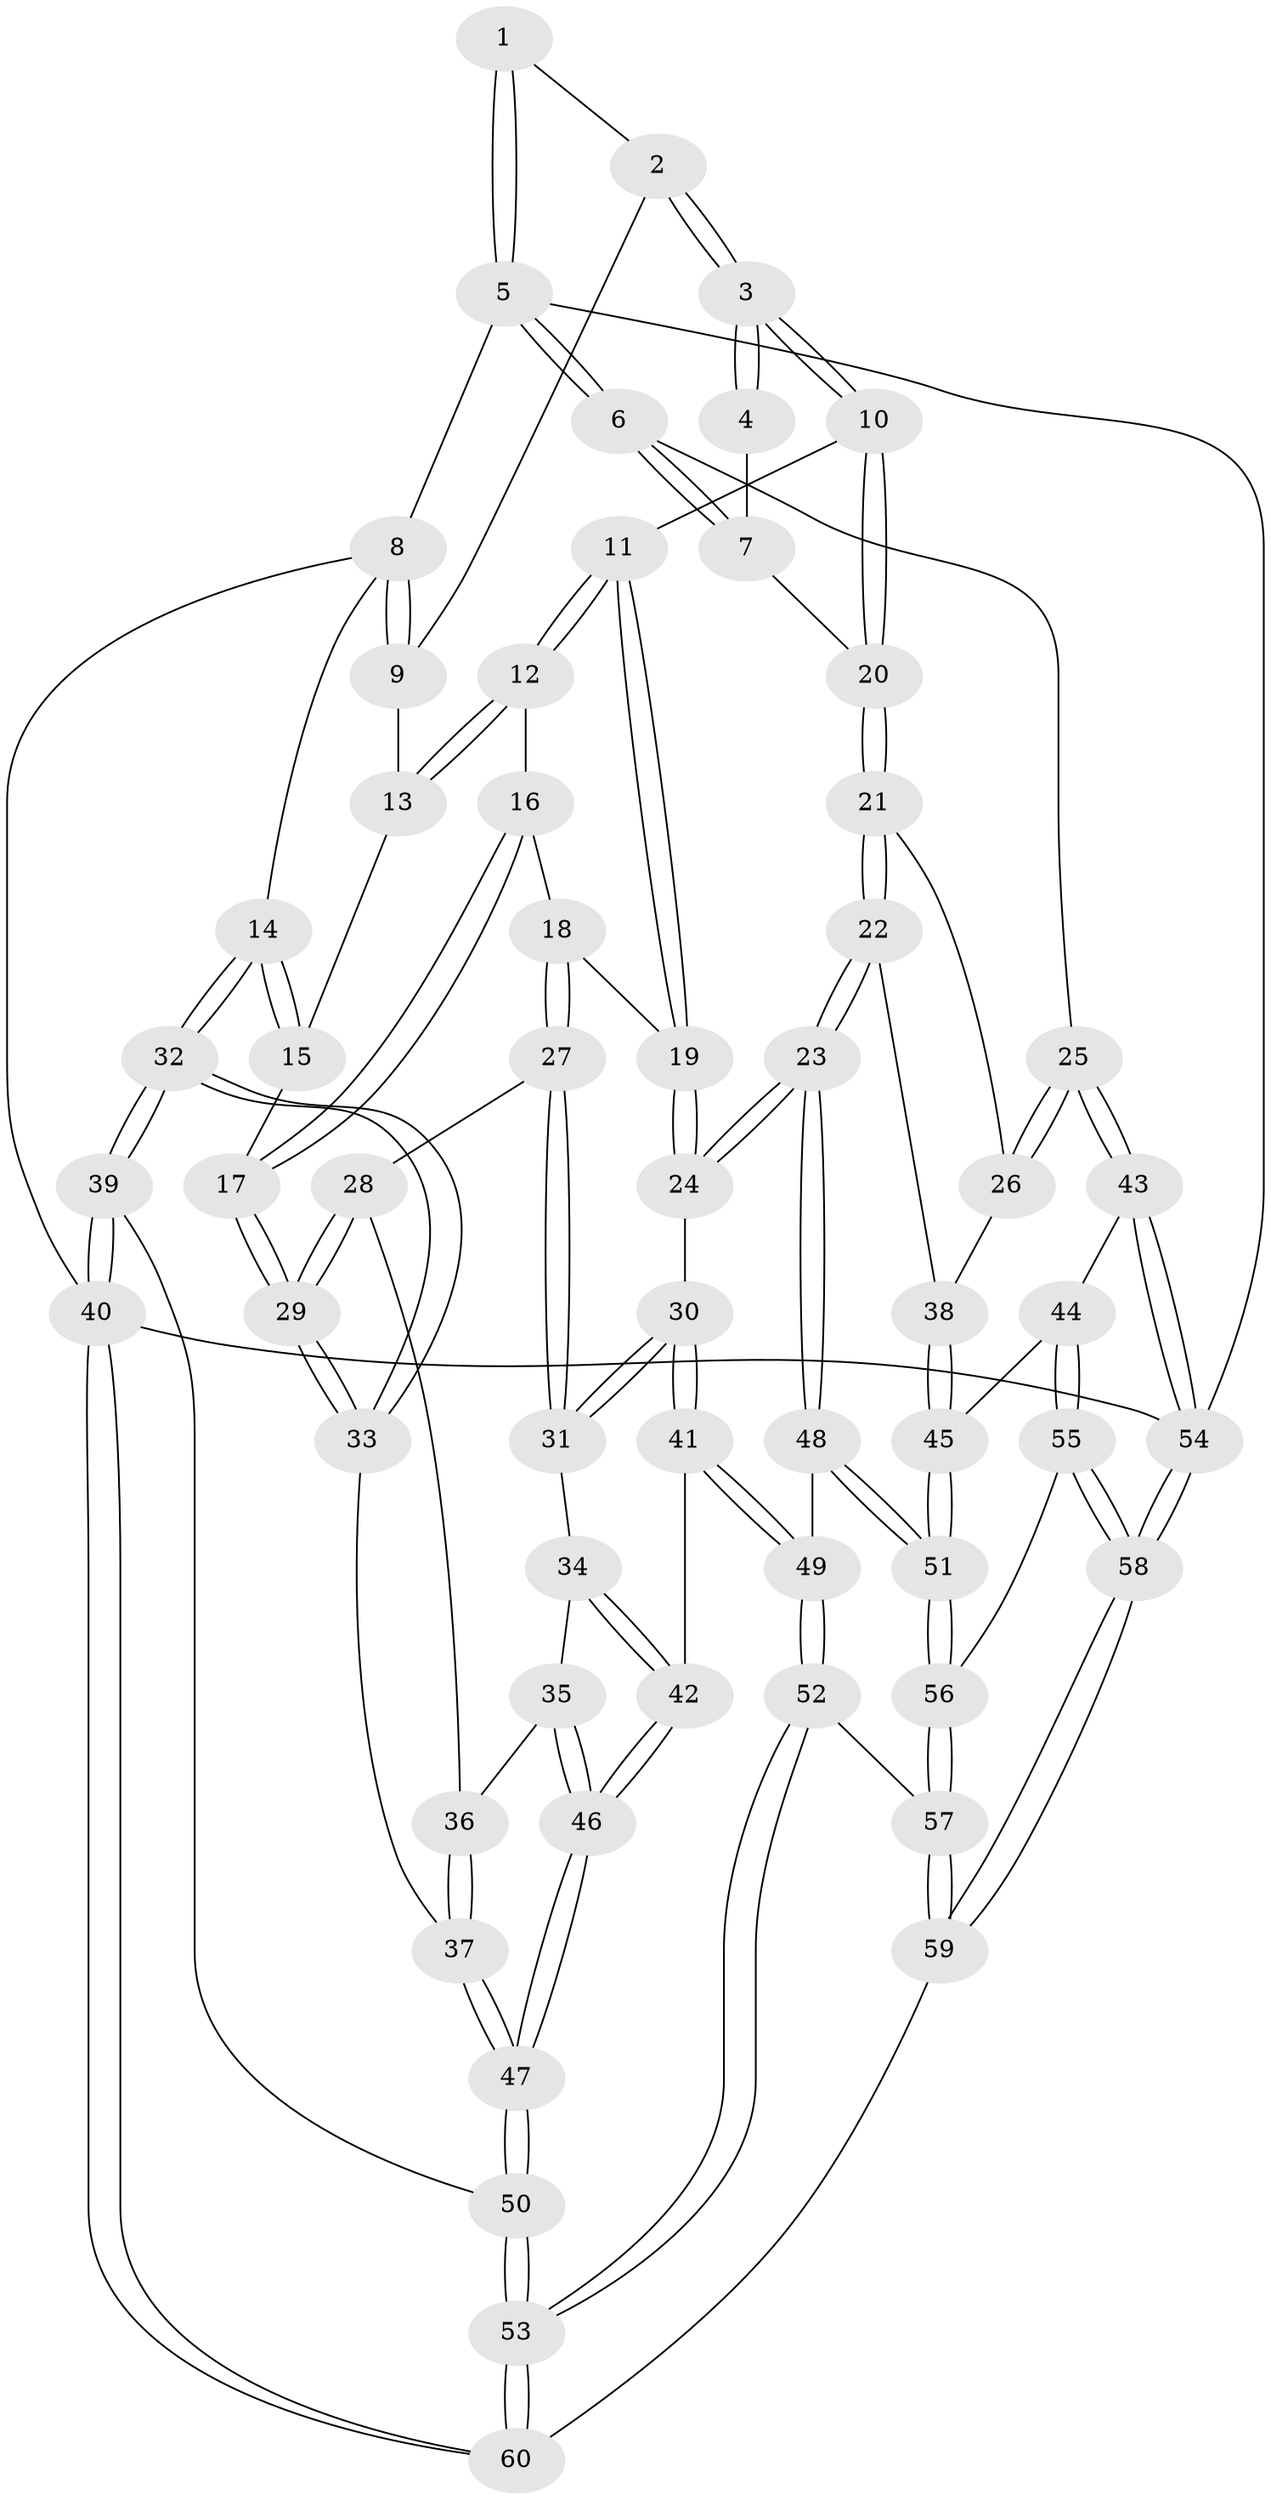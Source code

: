 // Generated by graph-tools (version 1.1) at 2025/11/02/27/25 16:11:59]
// undirected, 60 vertices, 147 edges
graph export_dot {
graph [start="1"]
  node [color=gray90,style=filled];
  1 [pos="+0.8431510792472451+0"];
  2 [pos="+0.43706259178873635+0"];
  3 [pos="+0.6562166837869572+0.23063355299075827"];
  4 [pos="+0.8333014608964638+0"];
  5 [pos="+1+0"];
  6 [pos="+1+0.22991061880471259"];
  7 [pos="+1+0.23315246006604656"];
  8 [pos="+0+0"];
  9 [pos="+0.3153627563704129+0"];
  10 [pos="+0.6617944985211898+0.2618022587524889"];
  11 [pos="+0.6505237278195589+0.27175559186417314"];
  12 [pos="+0.36665463894917033+0.24204463722166972"];
  13 [pos="+0.3092962769508994+0.20035880281415416"];
  14 [pos="+0+0.19699789666956727"];
  15 [pos="+0.29585463318770155+0.2113328794591343"];
  16 [pos="+0.3735780726059448+0.37322742024235167"];
  17 [pos="+0.1859985689007415+0.4000926205282759"];
  18 [pos="+0.4352982022269921+0.4325788150508114"];
  19 [pos="+0.6184824250726431+0.33138353361811973"];
  20 [pos="+0.8119385555782683+0.3033028374023821"];
  21 [pos="+0.8297550128940661+0.39217306472038493"];
  22 [pos="+0.6995371978812124+0.6203441234882743"];
  23 [pos="+0.673989623026147+0.631740689154455"];
  24 [pos="+0.6238657498407658+0.5958800285501095"];
  25 [pos="+1+0.59578565142813"];
  26 [pos="+0.9121558378724571+0.5533161327856041"];
  27 [pos="+0.4222917692028999+0.465765741971583"];
  28 [pos="+0.4146167897661517+0.4694476792305293"];
  29 [pos="+0.13262029702685674+0.4481059474772508"];
  30 [pos="+0.5522751520179421+0.6094555244539495"];
  31 [pos="+0.491026701310672+0.5921873160718106"];
  32 [pos="+0+0.4376653924289544"];
  33 [pos="+0.0841464278377712+0.4772706027880599"];
  34 [pos="+0.42426834730383045+0.6271465603183769"];
  35 [pos="+0.392062395701856+0.6299506016015513"];
  36 [pos="+0.332182378209105+0.5662688596141482"];
  37 [pos="+0.15570392279651632+0.5626180887847876"];
  38 [pos="+0.8625963624067624+0.6012976201473255"];
  39 [pos="+0+0.8391013228995441"];
  40 [pos="+0+1"];
  41 [pos="+0.4951404440626137+0.7452888442724988"];
  42 [pos="+0.44133250633294474+0.7196738969731123"];
  43 [pos="+1+0.6656332294889975"];
  44 [pos="+0.9066601413419335+0.7743369883777158"];
  45 [pos="+0.881357895541832+0.761327617793987"];
  46 [pos="+0.28611290130482087+0.7697812076398801"];
  47 [pos="+0.2399402043668647+0.8083933015213484"];
  48 [pos="+0.6910003771110524+0.7333695124548892"];
  49 [pos="+0.506686546247906+0.7951492803487772"];
  50 [pos="+0.2352456350092739+0.8538334088633589"];
  51 [pos="+0.7208248664928487+0.7834879944472728"];
  52 [pos="+0.4774250959046991+0.8736839246962533"];
  53 [pos="+0.3078655400861571+0.9767813588836536"];
  54 [pos="+1+1"];
  55 [pos="+0.9170826116112665+0.8991401264210902"];
  56 [pos="+0.7020525164790571+0.9113338395083295"];
  57 [pos="+0.6977039788943775+0.9193786016331819"];
  58 [pos="+1+1"];
  59 [pos="+0.7166194283646784+1"];
  60 [pos="+0.31144862544483487+1"];
  1 -- 2;
  1 -- 5;
  1 -- 5;
  2 -- 3;
  2 -- 3;
  2 -- 9;
  3 -- 4;
  3 -- 4;
  3 -- 10;
  3 -- 10;
  4 -- 7;
  5 -- 6;
  5 -- 6;
  5 -- 8;
  5 -- 54;
  6 -- 7;
  6 -- 7;
  6 -- 25;
  7 -- 20;
  8 -- 9;
  8 -- 9;
  8 -- 14;
  8 -- 40;
  9 -- 13;
  10 -- 11;
  10 -- 20;
  10 -- 20;
  11 -- 12;
  11 -- 12;
  11 -- 19;
  11 -- 19;
  12 -- 13;
  12 -- 13;
  12 -- 16;
  13 -- 15;
  14 -- 15;
  14 -- 15;
  14 -- 32;
  14 -- 32;
  15 -- 17;
  16 -- 17;
  16 -- 17;
  16 -- 18;
  17 -- 29;
  17 -- 29;
  18 -- 19;
  18 -- 27;
  18 -- 27;
  19 -- 24;
  19 -- 24;
  20 -- 21;
  20 -- 21;
  21 -- 22;
  21 -- 22;
  21 -- 26;
  22 -- 23;
  22 -- 23;
  22 -- 38;
  23 -- 24;
  23 -- 24;
  23 -- 48;
  23 -- 48;
  24 -- 30;
  25 -- 26;
  25 -- 26;
  25 -- 43;
  25 -- 43;
  26 -- 38;
  27 -- 28;
  27 -- 31;
  27 -- 31;
  28 -- 29;
  28 -- 29;
  28 -- 36;
  29 -- 33;
  29 -- 33;
  30 -- 31;
  30 -- 31;
  30 -- 41;
  30 -- 41;
  31 -- 34;
  32 -- 33;
  32 -- 33;
  32 -- 39;
  32 -- 39;
  33 -- 37;
  34 -- 35;
  34 -- 42;
  34 -- 42;
  35 -- 36;
  35 -- 46;
  35 -- 46;
  36 -- 37;
  36 -- 37;
  37 -- 47;
  37 -- 47;
  38 -- 45;
  38 -- 45;
  39 -- 40;
  39 -- 40;
  39 -- 50;
  40 -- 60;
  40 -- 60;
  40 -- 54;
  41 -- 42;
  41 -- 49;
  41 -- 49;
  42 -- 46;
  42 -- 46;
  43 -- 44;
  43 -- 54;
  43 -- 54;
  44 -- 45;
  44 -- 55;
  44 -- 55;
  45 -- 51;
  45 -- 51;
  46 -- 47;
  46 -- 47;
  47 -- 50;
  47 -- 50;
  48 -- 49;
  48 -- 51;
  48 -- 51;
  49 -- 52;
  49 -- 52;
  50 -- 53;
  50 -- 53;
  51 -- 56;
  51 -- 56;
  52 -- 53;
  52 -- 53;
  52 -- 57;
  53 -- 60;
  53 -- 60;
  54 -- 58;
  54 -- 58;
  55 -- 56;
  55 -- 58;
  55 -- 58;
  56 -- 57;
  56 -- 57;
  57 -- 59;
  57 -- 59;
  58 -- 59;
  58 -- 59;
  59 -- 60;
}

